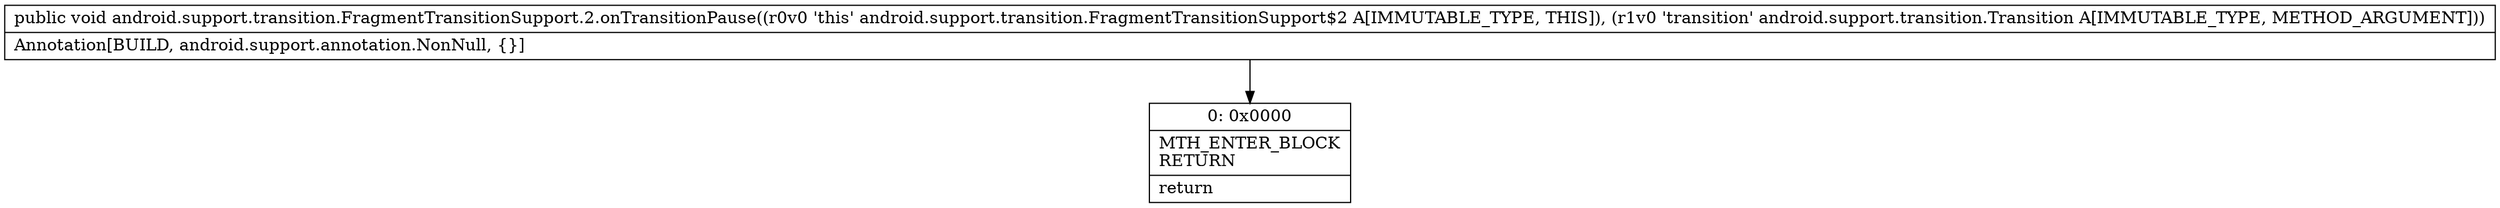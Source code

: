 digraph "CFG forandroid.support.transition.FragmentTransitionSupport.2.onTransitionPause(Landroid\/support\/transition\/Transition;)V" {
Node_0 [shape=record,label="{0\:\ 0x0000|MTH_ENTER_BLOCK\lRETURN\l|return\l}"];
MethodNode[shape=record,label="{public void android.support.transition.FragmentTransitionSupport.2.onTransitionPause((r0v0 'this' android.support.transition.FragmentTransitionSupport$2 A[IMMUTABLE_TYPE, THIS]), (r1v0 'transition' android.support.transition.Transition A[IMMUTABLE_TYPE, METHOD_ARGUMENT]))  | Annotation[BUILD, android.support.annotation.NonNull, \{\}]\l}"];
MethodNode -> Node_0;
}

